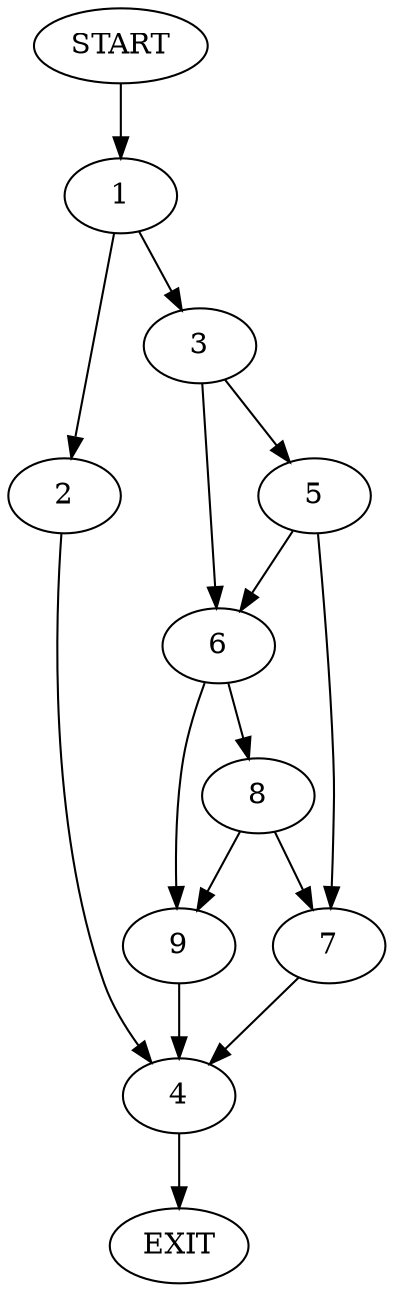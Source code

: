 digraph {
0 [label="START"]
10 [label="EXIT"]
0 -> 1
1 -> 2
1 -> 3
2 -> 4
3 -> 5
3 -> 6
4 -> 10
5 -> 6
5 -> 7
6 -> 8
6 -> 9
7 -> 4
8 -> 9
8 -> 7
9 -> 4
}
